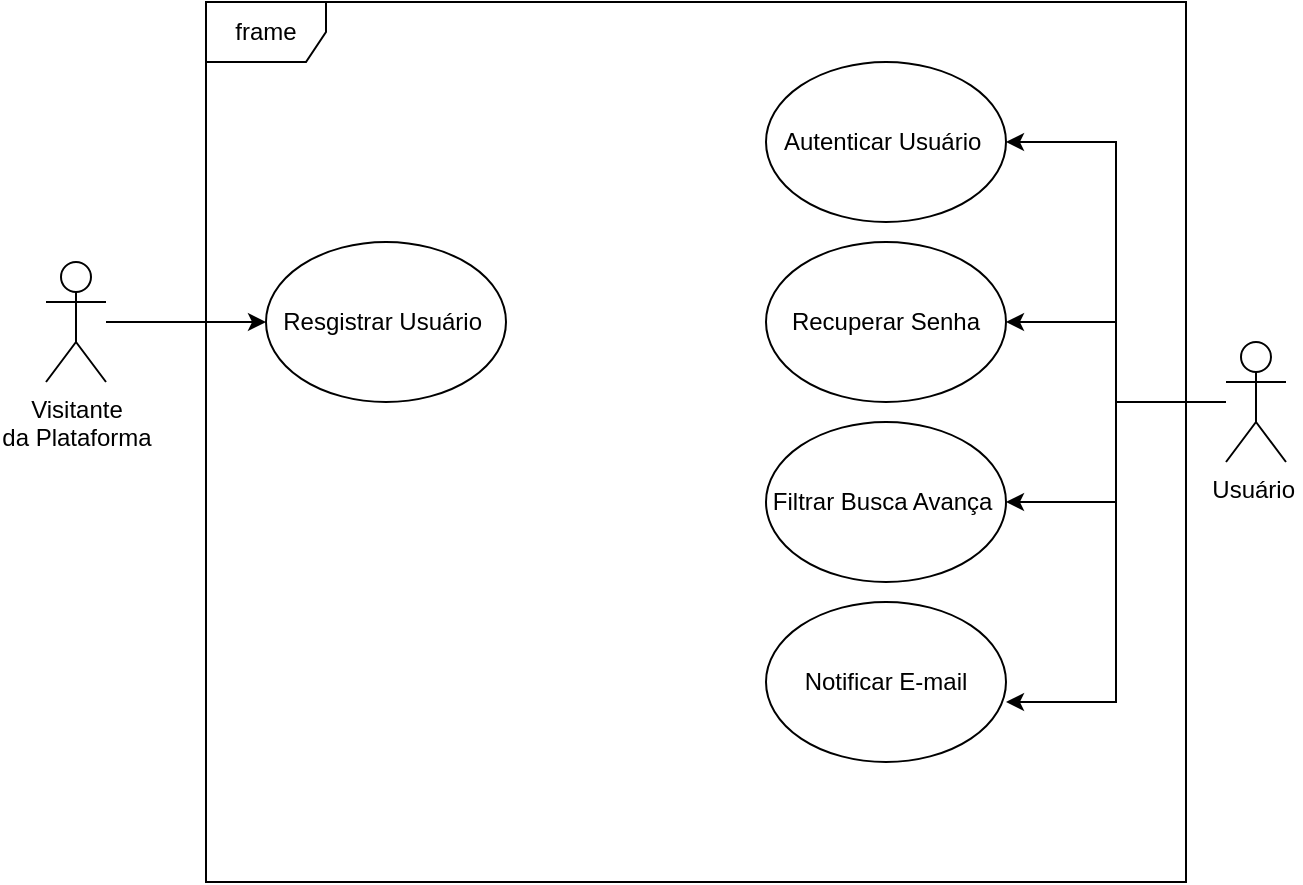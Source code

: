 <mxfile version="24.8.3" pages="2">
  <diagram name="Página-1" id="Mkc9nX4HWOvUuhRCaWAJ">
    <mxGraphModel dx="1050" dy="522" grid="1" gridSize="10" guides="1" tooltips="1" connect="1" arrows="1" fold="1" page="1" pageScale="1" pageWidth="827" pageHeight="1169" math="0" shadow="0">
      <root>
        <mxCell id="0" />
        <mxCell id="1" parent="0" />
        <mxCell id="C3GCrD2o8ONIPfei5NRW-18" style="edgeStyle=orthogonalEdgeStyle;rounded=0;orthogonalLoop=1;jettySize=auto;html=1;entryX=0;entryY=0.5;entryDx=0;entryDy=0;" edge="1" parent="1" source="C3GCrD2o8ONIPfei5NRW-1" target="C3GCrD2o8ONIPfei5NRW-6">
          <mxGeometry relative="1" as="geometry" />
        </mxCell>
        <mxCell id="C3GCrD2o8ONIPfei5NRW-1" value="Visitante&lt;div&gt;da Plataforma&lt;/div&gt;" style="shape=umlActor;verticalLabelPosition=bottom;verticalAlign=top;html=1;outlineConnect=0;" vertex="1" parent="1">
          <mxGeometry x="110" y="160" width="30" height="60" as="geometry" />
        </mxCell>
        <mxCell id="C3GCrD2o8ONIPfei5NRW-19" style="edgeStyle=orthogonalEdgeStyle;rounded=0;orthogonalLoop=1;jettySize=auto;html=1;entryX=1;entryY=0.5;entryDx=0;entryDy=0;" edge="1" parent="1" source="C3GCrD2o8ONIPfei5NRW-2" target="C3GCrD2o8ONIPfei5NRW-11">
          <mxGeometry relative="1" as="geometry" />
        </mxCell>
        <mxCell id="C3GCrD2o8ONIPfei5NRW-21" style="edgeStyle=orthogonalEdgeStyle;rounded=0;orthogonalLoop=1;jettySize=auto;html=1;" edge="1" parent="1" source="C3GCrD2o8ONIPfei5NRW-2" target="C3GCrD2o8ONIPfei5NRW-9">
          <mxGeometry relative="1" as="geometry" />
        </mxCell>
        <mxCell id="C3GCrD2o8ONIPfei5NRW-22" style="edgeStyle=orthogonalEdgeStyle;rounded=0;orthogonalLoop=1;jettySize=auto;html=1;" edge="1" parent="1" source="C3GCrD2o8ONIPfei5NRW-2" target="C3GCrD2o8ONIPfei5NRW-10">
          <mxGeometry relative="1" as="geometry" />
        </mxCell>
        <mxCell id="C3GCrD2o8ONIPfei5NRW-2" value="Usuário&amp;nbsp;" style="shape=umlActor;verticalLabelPosition=bottom;verticalAlign=top;html=1;outlineConnect=0;" vertex="1" parent="1">
          <mxGeometry x="700" y="200" width="30" height="60" as="geometry" />
        </mxCell>
        <mxCell id="C3GCrD2o8ONIPfei5NRW-6" value="Resgistrar Usuário&amp;nbsp;" style="ellipse;whiteSpace=wrap;html=1;" vertex="1" parent="1">
          <mxGeometry x="220" y="150" width="120" height="80" as="geometry" />
        </mxCell>
        <mxCell id="C3GCrD2o8ONIPfei5NRW-8" value="Notificar E-mail" style="ellipse;whiteSpace=wrap;html=1;" vertex="1" parent="1">
          <mxGeometry x="470" y="330" width="120" height="80" as="geometry" />
        </mxCell>
        <mxCell id="C3GCrD2o8ONIPfei5NRW-9" value="Filtrar Busca Avança&amp;nbsp;" style="ellipse;whiteSpace=wrap;html=1;" vertex="1" parent="1">
          <mxGeometry x="470" y="240" width="120" height="80" as="geometry" />
        </mxCell>
        <mxCell id="C3GCrD2o8ONIPfei5NRW-10" value="Recuperar Senha" style="ellipse;whiteSpace=wrap;html=1;" vertex="1" parent="1">
          <mxGeometry x="470" y="150" width="120" height="80" as="geometry" />
        </mxCell>
        <mxCell id="C3GCrD2o8ONIPfei5NRW-11" value="Autenticar Usuário&amp;nbsp;" style="ellipse;whiteSpace=wrap;html=1;" vertex="1" parent="1">
          <mxGeometry x="470" y="60" width="120" height="80" as="geometry" />
        </mxCell>
        <mxCell id="C3GCrD2o8ONIPfei5NRW-20" style="edgeStyle=orthogonalEdgeStyle;rounded=0;orthogonalLoop=1;jettySize=auto;html=1;entryX=1;entryY=0.625;entryDx=0;entryDy=0;entryPerimeter=0;" edge="1" parent="1" source="C3GCrD2o8ONIPfei5NRW-2" target="C3GCrD2o8ONIPfei5NRW-8">
          <mxGeometry relative="1" as="geometry" />
        </mxCell>
        <mxCell id="C3GCrD2o8ONIPfei5NRW-24" value="frame" style="shape=umlFrame;whiteSpace=wrap;html=1;pointerEvents=0;" vertex="1" parent="1">
          <mxGeometry x="190" y="30" width="490" height="440" as="geometry" />
        </mxCell>
      </root>
    </mxGraphModel>
  </diagram>
  <diagram id="S2D49rzxL38wqBDVvRz0" name="Página-2">
    <mxGraphModel dx="1050" dy="522" grid="1" gridSize="10" guides="1" tooltips="1" connect="1" arrows="1" fold="1" page="1" pageScale="1" pageWidth="1169" pageHeight="827" math="0" shadow="0">
      <root>
        <mxCell id="0" />
        <mxCell id="1" parent="0" />
        <mxCell id="qhg1GrW0QBVaLDQ3nW_w-23" style="edgeStyle=orthogonalEdgeStyle;rounded=0;orthogonalLoop=1;jettySize=auto;html=1;entryX=0;entryY=0.5;entryDx=0;entryDy=0;" edge="1" parent="1" source="qhg1GrW0QBVaLDQ3nW_w-1" target="qhg1GrW0QBVaLDQ3nW_w-19">
          <mxGeometry relative="1" as="geometry" />
        </mxCell>
        <mxCell id="qhg1GrW0QBVaLDQ3nW_w-1" value="Novo Paciente" style="shape=umlActor;verticalLabelPosition=bottom;verticalAlign=top;html=1;outlineConnect=0;" vertex="1" parent="1">
          <mxGeometry x="90" y="220" width="30" height="60" as="geometry" />
        </mxCell>
        <mxCell id="qhg1GrW0QBVaLDQ3nW_w-22" style="edgeStyle=orthogonalEdgeStyle;rounded=0;orthogonalLoop=1;jettySize=auto;html=1;entryX=0;entryY=0.5;entryDx=0;entryDy=0;" edge="1" parent="1" source="qhg1GrW0QBVaLDQ3nW_w-2" target="qhg1GrW0QBVaLDQ3nW_w-15">
          <mxGeometry relative="1" as="geometry" />
        </mxCell>
        <mxCell id="qhg1GrW0QBVaLDQ3nW_w-2" value="Paciente" style="shape=umlActor;verticalLabelPosition=bottom;verticalAlign=top;html=1;outlineConnect=0;" vertex="1" parent="1">
          <mxGeometry x="90" y="370" width="30" height="60" as="geometry" />
        </mxCell>
        <mxCell id="qhg1GrW0QBVaLDQ3nW_w-13" style="edgeStyle=orthogonalEdgeStyle;rounded=0;orthogonalLoop=1;jettySize=auto;html=1;" edge="1" parent="1" source="qhg1GrW0QBVaLDQ3nW_w-6" target="qhg1GrW0QBVaLDQ3nW_w-7">
          <mxGeometry relative="1" as="geometry">
            <Array as="points">
              <mxPoint x="65" y="620" />
              <mxPoint x="115" y="620" />
            </Array>
          </mxGeometry>
        </mxCell>
        <mxCell id="qhg1GrW0QBVaLDQ3nW_w-6" value="Médico&amp;nbsp;" style="shape=umlActor;verticalLabelPosition=bottom;verticalAlign=top;html=1;outlineConnect=0;" vertex="1" parent="1">
          <mxGeometry x="50" y="660" width="30" height="60" as="geometry" />
        </mxCell>
        <mxCell id="qhg1GrW0QBVaLDQ3nW_w-32" style="edgeStyle=orthogonalEdgeStyle;rounded=0;orthogonalLoop=1;jettySize=auto;html=1;entryX=0;entryY=0.75;entryDx=0;entryDy=0;" edge="1" parent="1" source="qhg1GrW0QBVaLDQ3nW_w-7" target="qhg1GrW0QBVaLDQ3nW_w-31">
          <mxGeometry relative="1" as="geometry" />
        </mxCell>
        <mxCell id="qhg1GrW0QBVaLDQ3nW_w-33" style="edgeStyle=orthogonalEdgeStyle;rounded=0;orthogonalLoop=1;jettySize=auto;html=1;entryX=0;entryY=0.75;entryDx=0;entryDy=0;" edge="1" parent="1" source="qhg1GrW0QBVaLDQ3nW_w-7" target="qhg1GrW0QBVaLDQ3nW_w-27">
          <mxGeometry relative="1" as="geometry" />
        </mxCell>
        <mxCell id="qhg1GrW0QBVaLDQ3nW_w-7" value="Prof. Saúde&amp;nbsp;" style="shape=umlActor;verticalLabelPosition=bottom;verticalAlign=top;html=1;outlineConnect=0;" vertex="1" parent="1">
          <mxGeometry x="100" y="540" width="30" height="60" as="geometry" />
        </mxCell>
        <mxCell id="qhg1GrW0QBVaLDQ3nW_w-12" style="edgeStyle=orthogonalEdgeStyle;rounded=0;orthogonalLoop=1;jettySize=auto;html=1;" edge="1" parent="1" source="qhg1GrW0QBVaLDQ3nW_w-8" target="qhg1GrW0QBVaLDQ3nW_w-7">
          <mxGeometry relative="1" as="geometry">
            <Array as="points">
              <mxPoint x="170" y="620" />
              <mxPoint x="115" y="620" />
            </Array>
          </mxGeometry>
        </mxCell>
        <mxCell id="qhg1GrW0QBVaLDQ3nW_w-8" value="Enfermeiro&amp;nbsp;" style="shape=umlActor;verticalLabelPosition=bottom;verticalAlign=top;html=1;outlineConnect=0;" vertex="1" parent="1">
          <mxGeometry x="150" y="660" width="30" height="60" as="geometry" />
        </mxCell>
        <mxCell id="qhg1GrW0QBVaLDQ3nW_w-28" style="edgeStyle=orthogonalEdgeStyle;rounded=0;orthogonalLoop=1;jettySize=auto;html=1;entryX=0;entryY=0.5;entryDx=0;entryDy=0;" edge="1" parent="1" source="qhg1GrW0QBVaLDQ3nW_w-15" target="qhg1GrW0QBVaLDQ3nW_w-24">
          <mxGeometry relative="1" as="geometry" />
        </mxCell>
        <mxCell id="qhg1GrW0QBVaLDQ3nW_w-15" value="Prontuário do Paciente&amp;nbsp;" style="rounded=0;whiteSpace=wrap;html=1;" vertex="1" parent="1">
          <mxGeometry x="240" y="300" width="120" height="60" as="geometry" />
        </mxCell>
        <mxCell id="qhg1GrW0QBVaLDQ3nW_w-16" value="Front-end" style="text;html=1;align=center;verticalAlign=middle;whiteSpace=wrap;rounded=0;" vertex="1" parent="1">
          <mxGeometry x="270" y="130" width="60" height="30" as="geometry" />
        </mxCell>
        <mxCell id="qhg1GrW0QBVaLDQ3nW_w-17" value="Registrar Paciente (Obter e Gravar Dados do Paciente)" style="rounded=0;whiteSpace=wrap;html=1;" vertex="1" parent="1">
          <mxGeometry x="450" y="170" width="120" height="60" as="geometry" />
        </mxCell>
        <mxCell id="qhg1GrW0QBVaLDQ3nW_w-18" value="Back-end" style="text;html=1;align=center;verticalAlign=middle;whiteSpace=wrap;rounded=0;" vertex="1" parent="1">
          <mxGeometry x="480" y="130" width="60" height="30" as="geometry" />
        </mxCell>
        <mxCell id="qhg1GrW0QBVaLDQ3nW_w-20" style="edgeStyle=orthogonalEdgeStyle;rounded=0;orthogonalLoop=1;jettySize=auto;html=1;entryX=0;entryY=0.5;entryDx=0;entryDy=0;" edge="1" parent="1" source="qhg1GrW0QBVaLDQ3nW_w-19" target="qhg1GrW0QBVaLDQ3nW_w-17">
          <mxGeometry relative="1" as="geometry" />
        </mxCell>
        <mxCell id="qhg1GrW0QBVaLDQ3nW_w-19" value="Formulário de Cadastro&amp;nbsp;" style="rounded=0;whiteSpace=wrap;html=1;" vertex="1" parent="1">
          <mxGeometry x="250" y="170" width="120" height="60" as="geometry" />
        </mxCell>
        <mxCell id="qhg1GrW0QBVaLDQ3nW_w-24" value="Agendar Consultas" style="rounded=0;whiteSpace=wrap;html=1;" vertex="1" parent="1">
          <mxGeometry x="450" y="300" width="120" height="60" as="geometry" />
        </mxCell>
        <mxCell id="qhg1GrW0QBVaLDQ3nW_w-25" value="Regras Para Controlar Estoque de&amp;nbsp;&lt;div&gt;Medicamentos&amp;nbsp;&lt;/div&gt;" style="rounded=0;whiteSpace=wrap;html=1;" vertex="1" parent="1">
          <mxGeometry x="450" y="410" width="120" height="60" as="geometry" />
        </mxCell>
        <mxCell id="qhg1GrW0QBVaLDQ3nW_w-26" value="Regras Para Faturar&amp;nbsp;&lt;div&gt;e Cobrar Procedimentos&amp;nbsp;&lt;/div&gt;" style="rounded=0;whiteSpace=wrap;html=1;" vertex="1" parent="1">
          <mxGeometry x="450" y="524.5" width="120" height="60" as="geometry" />
        </mxCell>
        <mxCell id="qhg1GrW0QBVaLDQ3nW_w-35" style="edgeStyle=orthogonalEdgeStyle;rounded=0;orthogonalLoop=1;jettySize=auto;html=1;entryX=0;entryY=0.5;entryDx=0;entryDy=0;" edge="1" parent="1" source="qhg1GrW0QBVaLDQ3nW_w-27" target="qhg1GrW0QBVaLDQ3nW_w-26">
          <mxGeometry relative="1" as="geometry" />
        </mxCell>
        <mxCell id="qhg1GrW0QBVaLDQ3nW_w-27" value="Faturar e Cobrar&lt;div&gt;Procedimentos&lt;/div&gt;" style="rounded=0;whiteSpace=wrap;html=1;" vertex="1" parent="1">
          <mxGeometry x="250" y="525" width="120" height="60" as="geometry" />
        </mxCell>
        <mxCell id="qhg1GrW0QBVaLDQ3nW_w-34" style="edgeStyle=orthogonalEdgeStyle;rounded=0;orthogonalLoop=1;jettySize=auto;html=1;entryX=0;entryY=0.5;entryDx=0;entryDy=0;" edge="1" parent="1" source="qhg1GrW0QBVaLDQ3nW_w-31" target="qhg1GrW0QBVaLDQ3nW_w-25">
          <mxGeometry relative="1" as="geometry" />
        </mxCell>
        <mxCell id="qhg1GrW0QBVaLDQ3nW_w-31" value="Controlar Estoque de Medicamentos&amp;nbsp;" style="rounded=0;whiteSpace=wrap;html=1;" vertex="1" parent="1">
          <mxGeometry x="250" y="410" width="120" height="60" as="geometry" />
        </mxCell>
        <mxCell id="qhg1GrW0QBVaLDQ3nW_w-38" value="Persistência&amp;nbsp;&lt;div&gt;de Dados&lt;/div&gt;" style="text;html=1;align=center;verticalAlign=middle;resizable=0;points=[];autosize=1;strokeColor=none;fillColor=none;" vertex="1" parent="1">
          <mxGeometry x="695" y="333" width="90" height="40" as="geometry" />
        </mxCell>
        <mxCell id="qhg1GrW0QBVaLDQ3nW_w-39" value="Conexão&amp;nbsp; com BD Instruções SQL" style="text;html=1;align=center;verticalAlign=middle;whiteSpace=wrap;rounded=0;" vertex="1" parent="1">
          <mxGeometry x="700" y="110" width="60" height="30" as="geometry" />
        </mxCell>
        <mxCell id="qhg1GrW0QBVaLDQ3nW_w-40" value="Pacientes" style="shape=cylinder3;whiteSpace=wrap;html=1;boundedLbl=1;backgroundOutline=1;size=15;" vertex="1" parent="1">
          <mxGeometry x="940" y="160" width="90" height="90" as="geometry" />
        </mxCell>
        <mxCell id="qhg1GrW0QBVaLDQ3nW_w-41" value="Cobrança&amp;nbsp;" style="shape=cylinder3;whiteSpace=wrap;html=1;boundedLbl=1;backgroundOutline=1;size=15;" vertex="1" parent="1">
          <mxGeometry x="940" y="480" width="100" height="90" as="geometry" />
        </mxCell>
        <mxCell id="qhg1GrW0QBVaLDQ3nW_w-42" value="Faturamento&amp;nbsp;" style="shape=cylinder3;whiteSpace=wrap;html=1;boundedLbl=1;backgroundOutline=1;size=15;" vertex="1" parent="1">
          <mxGeometry x="940" y="370" width="90" height="90" as="geometry" />
        </mxCell>
        <mxCell id="qhg1GrW0QBVaLDQ3nW_w-43" value="Medicamentos" style="shape=cylinder3;whiteSpace=wrap;html=1;boundedLbl=1;backgroundOutline=1;size=15;" vertex="1" parent="1">
          <mxGeometry x="940" y="260" width="90" height="90" as="geometry" />
        </mxCell>
        <mxCell id="qhg1GrW0QBVaLDQ3nW_w-44" value="Schemas" style="text;html=1;align=center;verticalAlign=middle;whiteSpace=wrap;rounded=0;" vertex="1" parent="1">
          <mxGeometry x="930" y="100" width="60" height="30" as="geometry" />
        </mxCell>
        <mxCell id="qhg1GrW0QBVaLDQ3nW_w-52" style="edgeStyle=orthogonalEdgeStyle;rounded=0;orthogonalLoop=1;jettySize=auto;html=1;" edge="1" parent="1" source="qhg1GrW0QBVaLDQ3nW_w-49" target="qhg1GrW0QBVaLDQ3nW_w-43">
          <mxGeometry relative="1" as="geometry" />
        </mxCell>
        <mxCell id="qhg1GrW0QBVaLDQ3nW_w-54" style="edgeStyle=orthogonalEdgeStyle;rounded=0;orthogonalLoop=1;jettySize=auto;html=1;" edge="1" parent="1" source="qhg1GrW0QBVaLDQ3nW_w-49" target="qhg1GrW0QBVaLDQ3nW_w-41">
          <mxGeometry relative="1" as="geometry" />
        </mxCell>
        <mxCell id="qhg1GrW0QBVaLDQ3nW_w-49" value="" style="swimlane;startSize=0;" vertex="1" parent="1">
          <mxGeometry x="680" y="170" width="130" height="420" as="geometry" />
        </mxCell>
        <mxCell id="qhg1GrW0QBVaLDQ3nW_w-50" value="&lt;h1 style=&quot;margin-top: 0px;&quot;&gt;&lt;span style=&quot;background-color: initial;&quot;&gt;Diagrama de Arquitetura&lt;/span&gt;&lt;/h1&gt;&lt;h1 style=&quot;margin-top: 0px;&quot;&gt;&lt;span style=&quot;background-color: initial; font-size: 12px; font-weight: normal;&quot;&gt;Lorem ipsum dolor sit amet, consectetur adipisicing elit, sed do eiusmod tempor incididunt ut labore et dolore magna aliqua.&lt;/span&gt;&lt;/h1&gt;" style="text;html=1;whiteSpace=wrap;overflow=hidden;rounded=0;" vertex="1" parent="1">
          <mxGeometry x="370" y="630" width="590" height="120" as="geometry" />
        </mxCell>
        <mxCell id="qhg1GrW0QBVaLDQ3nW_w-51" style="edgeStyle=orthogonalEdgeStyle;rounded=0;orthogonalLoop=1;jettySize=auto;html=1;entryX=0;entryY=0.5;entryDx=0;entryDy=0;entryPerimeter=0;" edge="1" parent="1" source="qhg1GrW0QBVaLDQ3nW_w-49" target="qhg1GrW0QBVaLDQ3nW_w-40">
          <mxGeometry relative="1" as="geometry" />
        </mxCell>
        <mxCell id="qhg1GrW0QBVaLDQ3nW_w-53" style="edgeStyle=orthogonalEdgeStyle;rounded=0;orthogonalLoop=1;jettySize=auto;html=1;entryX=0;entryY=0.5;entryDx=0;entryDy=0;entryPerimeter=0;" edge="1" parent="1" source="qhg1GrW0QBVaLDQ3nW_w-49" target="qhg1GrW0QBVaLDQ3nW_w-42">
          <mxGeometry relative="1" as="geometry" />
        </mxCell>
        <mxCell id="qhg1GrW0QBVaLDQ3nW_w-55" style="edgeStyle=orthogonalEdgeStyle;rounded=0;orthogonalLoop=1;jettySize=auto;html=1;entryX=0.028;entryY=0.07;entryDx=0;entryDy=0;entryPerimeter=0;" edge="1" parent="1" source="qhg1GrW0QBVaLDQ3nW_w-17" target="qhg1GrW0QBVaLDQ3nW_w-49">
          <mxGeometry relative="1" as="geometry" />
        </mxCell>
        <mxCell id="qhg1GrW0QBVaLDQ3nW_w-56" style="edgeStyle=orthogonalEdgeStyle;rounded=0;orthogonalLoop=1;jettySize=auto;html=1;entryX=0;entryY=0.381;entryDx=0;entryDy=0;entryPerimeter=0;" edge="1" parent="1" source="qhg1GrW0QBVaLDQ3nW_w-24" target="qhg1GrW0QBVaLDQ3nW_w-49">
          <mxGeometry relative="1" as="geometry" />
        </mxCell>
        <mxCell id="qhg1GrW0QBVaLDQ3nW_w-57" style="edgeStyle=orthogonalEdgeStyle;rounded=0;orthogonalLoop=1;jettySize=auto;html=1;entryX=-0.015;entryY=0.644;entryDx=0;entryDy=0;entryPerimeter=0;" edge="1" parent="1" source="qhg1GrW0QBVaLDQ3nW_w-25" target="qhg1GrW0QBVaLDQ3nW_w-49">
          <mxGeometry relative="1" as="geometry" />
        </mxCell>
        <mxCell id="qhg1GrW0QBVaLDQ3nW_w-58" style="edgeStyle=orthogonalEdgeStyle;rounded=0;orthogonalLoop=1;jettySize=auto;html=1;entryX=0.003;entryY=0.914;entryDx=0;entryDy=0;entryPerimeter=0;" edge="1" parent="1" source="qhg1GrW0QBVaLDQ3nW_w-26" target="qhg1GrW0QBVaLDQ3nW_w-49">
          <mxGeometry relative="1" as="geometry" />
        </mxCell>
      </root>
    </mxGraphModel>
  </diagram>
</mxfile>

